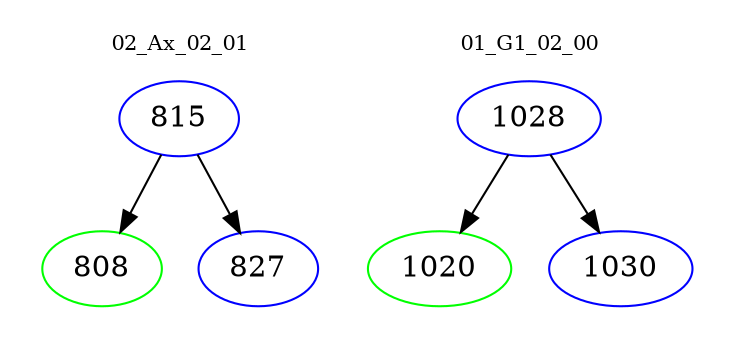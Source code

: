 digraph{
subgraph cluster_0 {
color = white
label = "02_Ax_02_01";
fontsize=10;
T0_815 [label="815", color="blue"]
T0_815 -> T0_808 [color="black"]
T0_808 [label="808", color="green"]
T0_815 -> T0_827 [color="black"]
T0_827 [label="827", color="blue"]
}
subgraph cluster_1 {
color = white
label = "01_G1_02_00";
fontsize=10;
T1_1028 [label="1028", color="blue"]
T1_1028 -> T1_1020 [color="black"]
T1_1020 [label="1020", color="green"]
T1_1028 -> T1_1030 [color="black"]
T1_1030 [label="1030", color="blue"]
}
}
